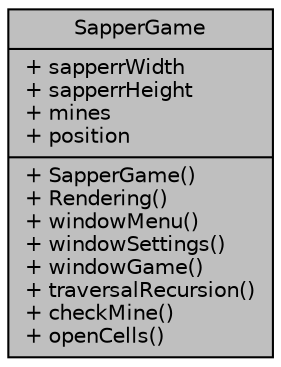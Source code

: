 digraph "SapperGame"
{
 // LATEX_PDF_SIZE
  edge [fontname="Helvetica",fontsize="10",labelfontname="Helvetica",labelfontsize="10"];
  node [fontname="Helvetica",fontsize="10",shape=record];
  Node1 [label="{SapperGame\n|+ sapperrWidth\l+ sapperrHeight\l+ mines\l+ position\l|+ SapperGame()\l+ Rendering()\l+ windowMenu()\l+ windowSettings()\l+ windowGame()\l+ traversalRecursion()\l+ checkMine()\l+ openCells()\l}",height=0.2,width=0.4,color="black", fillcolor="grey75", style="filled", fontcolor="black",tooltip=" "];
}
